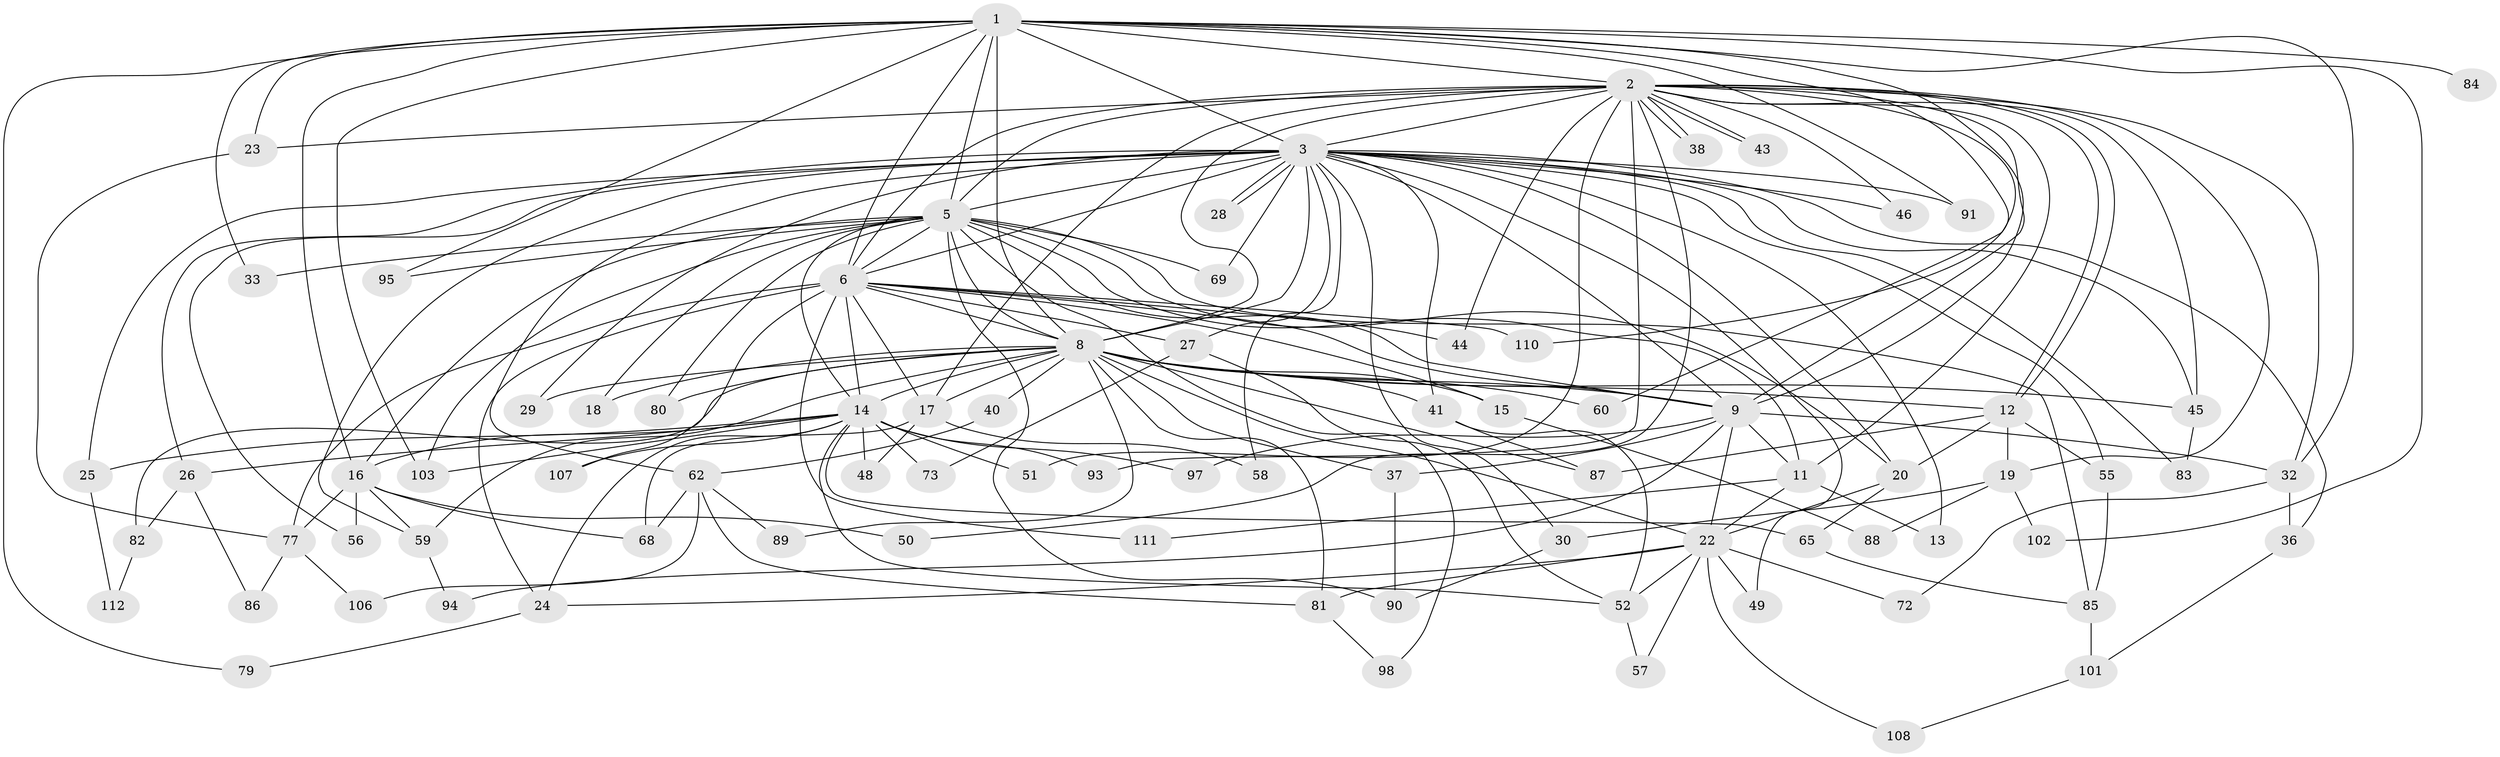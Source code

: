// Generated by graph-tools (version 1.1) at 2025/23/03/03/25 07:23:45]
// undirected, 82 vertices, 190 edges
graph export_dot {
graph [start="1"]
  node [color=gray90,style=filled];
  1 [super="+4"];
  2 [super="+76"];
  3 [super="+7"];
  5 [super="+21"];
  6 [super="+75"];
  8 [super="+10"];
  9 [super="+64"];
  11 [super="+42"];
  12 [super="+34"];
  13;
  14 [super="+35"];
  15 [super="+100"];
  16 [super="+39"];
  17 [super="+71"];
  18;
  19 [super="+66"];
  20 [super="+53"];
  22 [super="+61"];
  23 [super="+67"];
  24 [super="+47"];
  25;
  26;
  27 [super="+70"];
  28 [super="+31"];
  29;
  30;
  32 [super="+104"];
  33;
  36;
  37;
  38;
  40;
  41;
  43;
  44;
  45;
  46;
  48;
  49;
  50;
  51;
  52 [super="+54"];
  55;
  56;
  57;
  58;
  59 [super="+63"];
  60;
  62 [super="+74"];
  65;
  68;
  69;
  72;
  73;
  77 [super="+78"];
  79;
  80;
  81 [super="+92"];
  82;
  83;
  84;
  85 [super="+105"];
  86;
  87 [super="+96"];
  88;
  89;
  90 [super="+99"];
  91;
  93;
  94;
  95;
  97;
  98;
  101;
  102;
  103 [super="+109"];
  106;
  107;
  108;
  110;
  111;
  112;
  1 -- 2 [weight=2];
  1 -- 3 [weight=4];
  1 -- 5 [weight=2];
  1 -- 6 [weight=2];
  1 -- 8 [weight=4];
  1 -- 9 [weight=2];
  1 -- 91;
  1 -- 95;
  1 -- 102;
  1 -- 110;
  1 -- 32;
  1 -- 33;
  1 -- 79;
  1 -- 16;
  1 -- 84;
  1 -- 23 [weight=2];
  1 -- 103;
  2 -- 3 [weight=2];
  2 -- 5 [weight=2];
  2 -- 6;
  2 -- 8 [weight=2];
  2 -- 9;
  2 -- 12;
  2 -- 12;
  2 -- 19;
  2 -- 23;
  2 -- 32;
  2 -- 38;
  2 -- 38;
  2 -- 43;
  2 -- 43;
  2 -- 44;
  2 -- 46;
  2 -- 50;
  2 -- 51;
  2 -- 60;
  2 -- 93;
  2 -- 45;
  2 -- 17;
  2 -- 11;
  3 -- 5 [weight=2];
  3 -- 6 [weight=2];
  3 -- 8 [weight=4];
  3 -- 9 [weight=2];
  3 -- 13;
  3 -- 20;
  3 -- 26;
  3 -- 27 [weight=2];
  3 -- 28 [weight=2];
  3 -- 28;
  3 -- 29;
  3 -- 36;
  3 -- 41;
  3 -- 46;
  3 -- 55;
  3 -- 56;
  3 -- 58;
  3 -- 69;
  3 -- 91;
  3 -- 83;
  3 -- 25;
  3 -- 30;
  3 -- 45;
  3 -- 49;
  3 -- 62;
  3 -- 59;
  5 -- 6;
  5 -- 8 [weight=2];
  5 -- 9;
  5 -- 11;
  5 -- 14;
  5 -- 18;
  5 -- 20;
  5 -- 33;
  5 -- 69;
  5 -- 80;
  5 -- 85;
  5 -- 90;
  5 -- 95;
  5 -- 98;
  5 -- 103;
  5 -- 16;
  6 -- 8 [weight=2];
  6 -- 9;
  6 -- 17;
  6 -- 44;
  6 -- 107;
  6 -- 110;
  6 -- 111;
  6 -- 14;
  6 -- 27;
  6 -- 77;
  6 -- 15;
  6 -- 24;
  8 -- 9 [weight=2];
  8 -- 15 [weight=2];
  8 -- 17;
  8 -- 18;
  8 -- 22;
  8 -- 29;
  8 -- 40 [weight=2];
  8 -- 41;
  8 -- 45;
  8 -- 80;
  8 -- 81;
  8 -- 14;
  8 -- 82;
  8 -- 87;
  8 -- 89;
  8 -- 37;
  8 -- 59;
  8 -- 60;
  8 -- 12;
  9 -- 11;
  9 -- 37;
  9 -- 94;
  9 -- 97;
  9 -- 22;
  9 -- 32;
  11 -- 13;
  11 -- 22;
  11 -- 111;
  12 -- 19;
  12 -- 20;
  12 -- 55;
  12 -- 87;
  14 -- 16;
  14 -- 24;
  14 -- 25;
  14 -- 26;
  14 -- 48;
  14 -- 51;
  14 -- 65;
  14 -- 73;
  14 -- 93;
  14 -- 97;
  14 -- 103;
  14 -- 107;
  14 -- 52;
  15 -- 88;
  16 -- 50;
  16 -- 56;
  16 -- 59;
  16 -- 68;
  16 -- 77;
  17 -- 48;
  17 -- 58;
  17 -- 68;
  19 -- 88;
  19 -- 102;
  19 -- 30;
  20 -- 65;
  20 -- 22;
  22 -- 24;
  22 -- 49;
  22 -- 52;
  22 -- 57;
  22 -- 72;
  22 -- 108;
  22 -- 81;
  23 -- 77;
  24 -- 79;
  25 -- 112;
  26 -- 82;
  26 -- 86;
  27 -- 73;
  27 -- 52;
  30 -- 90;
  32 -- 36;
  32 -- 72;
  36 -- 101;
  37 -- 90;
  40 -- 62;
  41 -- 52;
  41 -- 87;
  45 -- 83;
  52 -- 57;
  55 -- 85;
  59 -- 94;
  62 -- 81;
  62 -- 106;
  62 -- 89;
  62 -- 68;
  65 -- 85;
  77 -- 86;
  77 -- 106;
  81 -- 98;
  82 -- 112;
  85 -- 101;
  101 -- 108;
}
